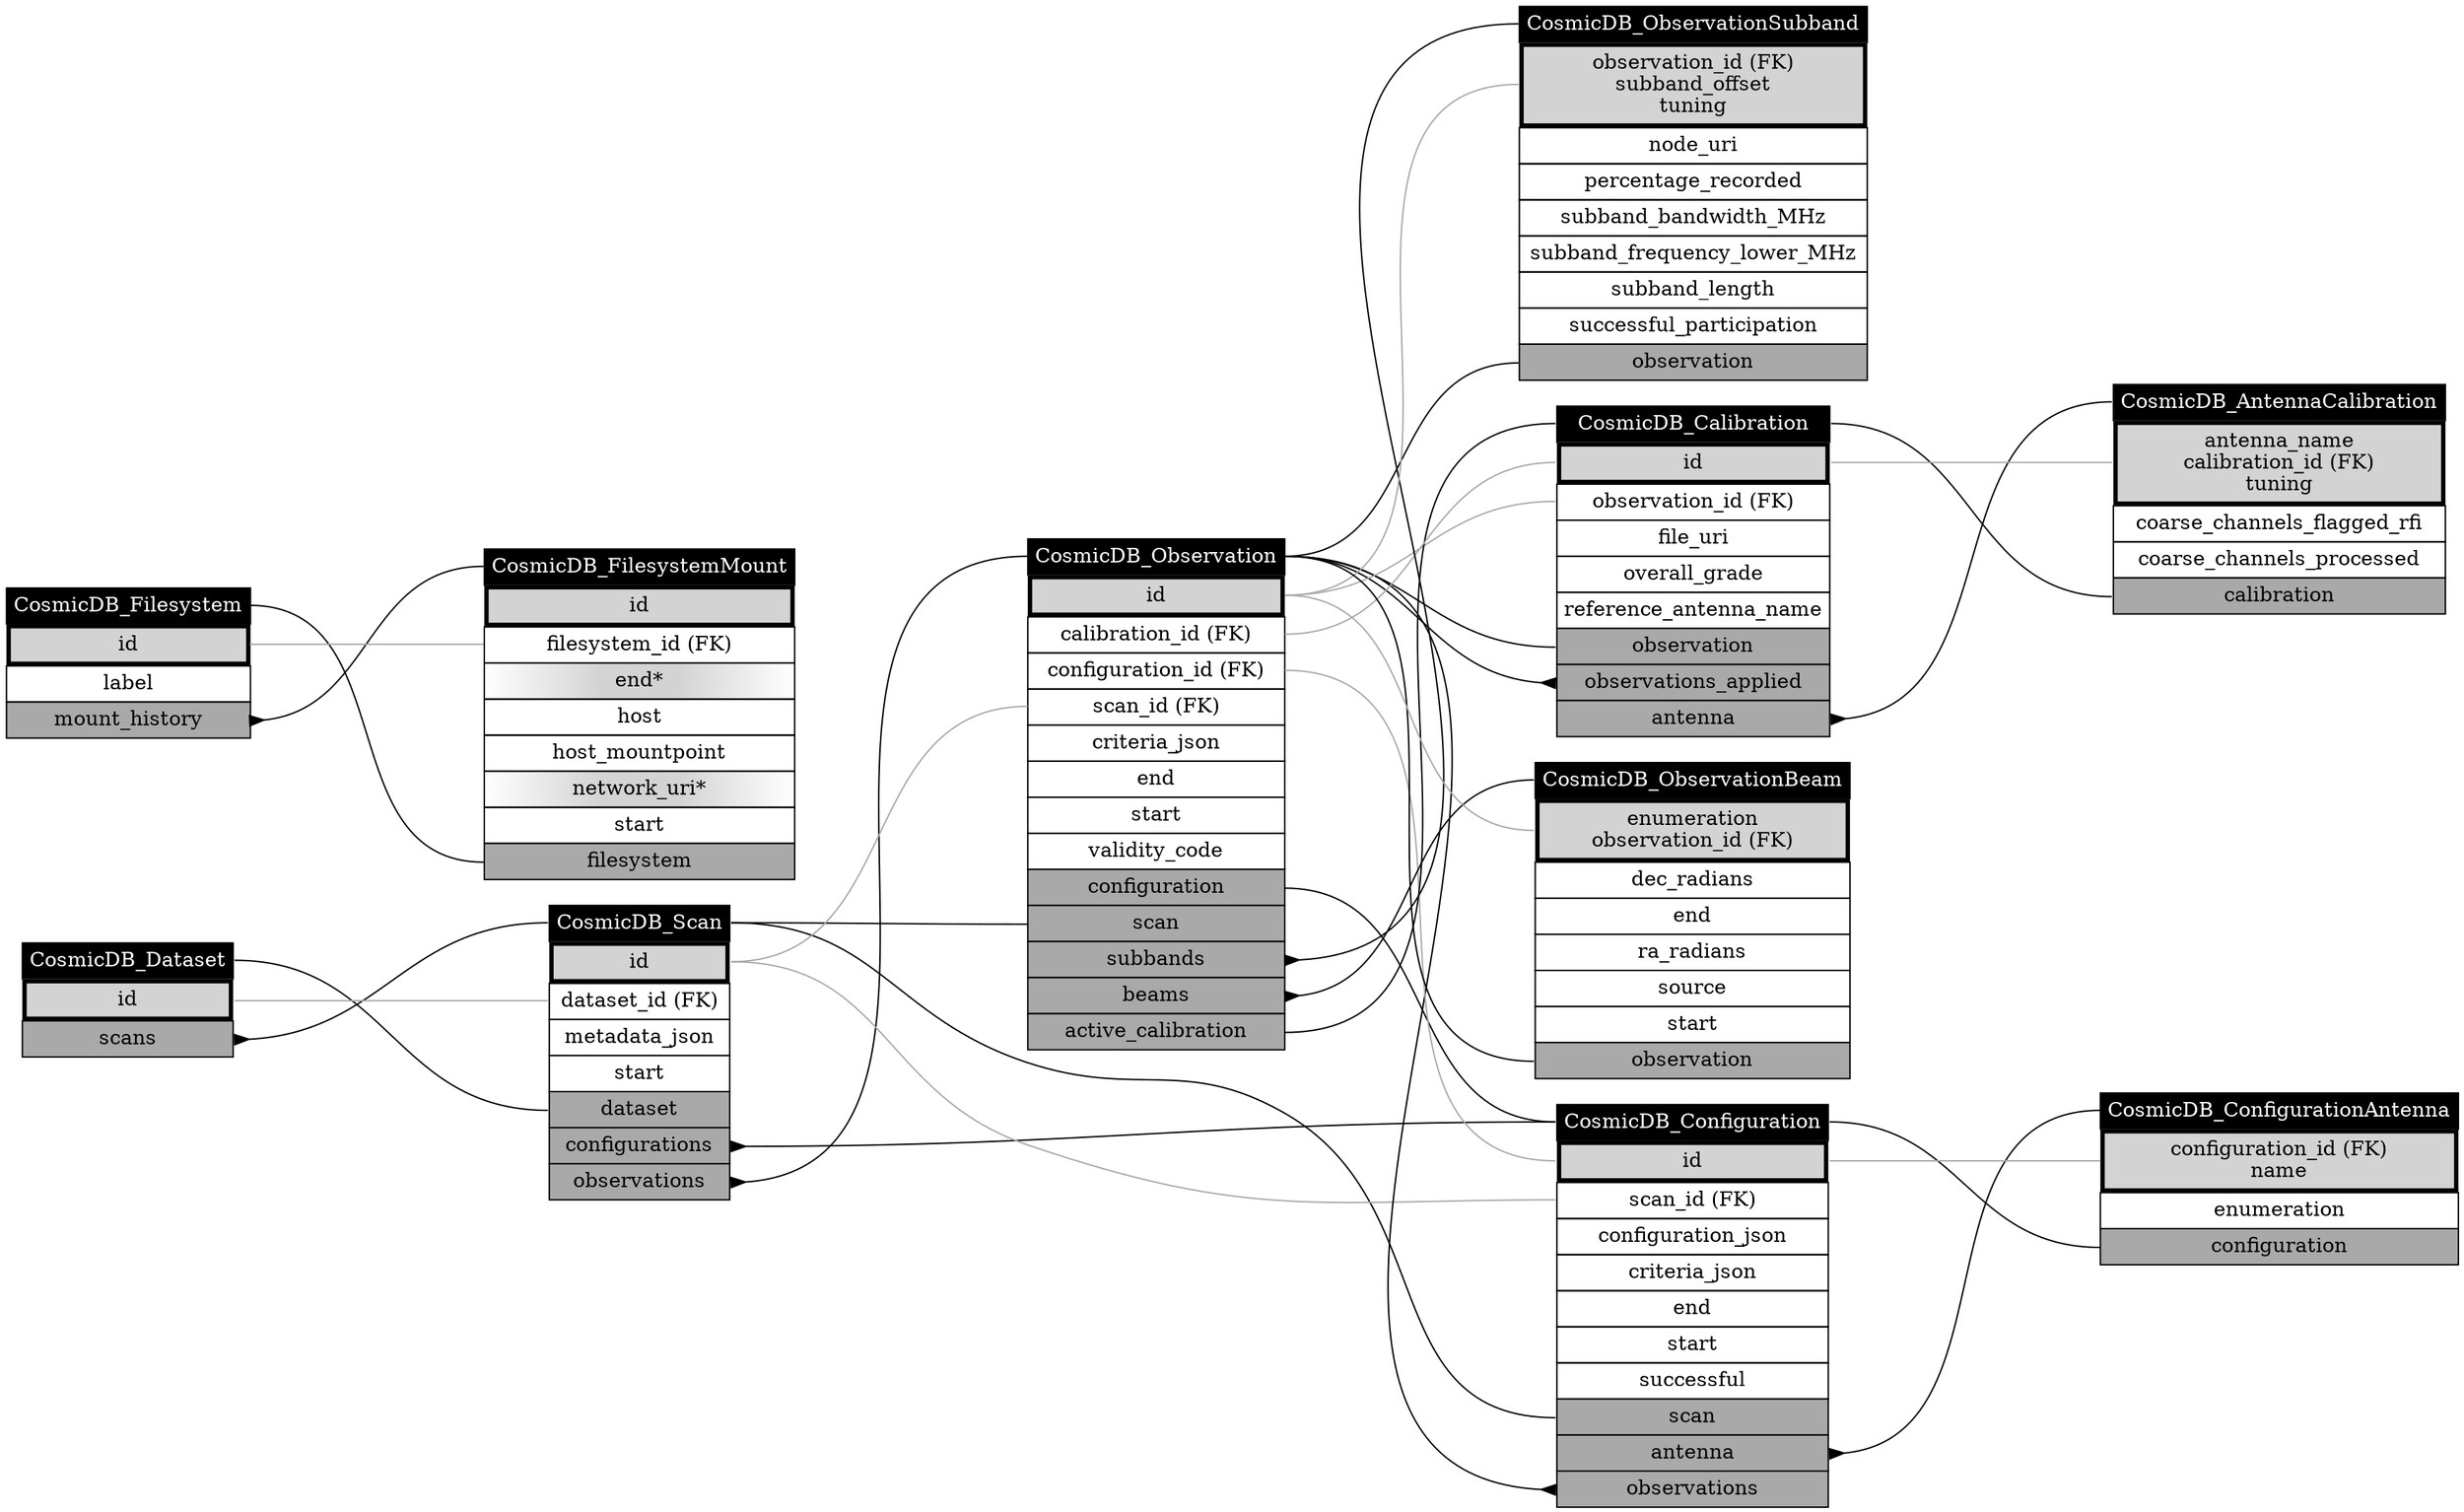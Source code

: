 digraph CosmicDB_Operation {
layout=dot;
rankdir=LR;
ranksep="2.25";
CosmicDB_Dataset [label=<<table border="0" cellborder="1" cellspacing="0" cellpadding="4">
	<tr><td bgcolor="black" port="class"><font color="white">CosmicDB_Dataset</font></td></tr>
	<tr><td port="pk" bgcolor="lightgrey" border="3">id</td></tr>
	<tr><td bgcolor="darkgrey" port="scans">scans</td></tr>
</table>>, shape=plain];
CosmicDB_Scan [label=<<table border="0" cellborder="1" cellspacing="0" cellpadding="4">
	<tr><td bgcolor="black" port="class"><font color="white">CosmicDB_Scan</font></td></tr>
	<tr><td port="pk" bgcolor="lightgrey" border="3">id</td></tr>
	<tr><td port="dataset_id">dataset_id (FK)</td></tr>
	<tr><td port="metadata_json">metadata_json</td></tr>
	<tr><td port="start">start</td></tr>
	<tr><td bgcolor="darkgrey" port="dataset">dataset</td></tr>
	<tr><td bgcolor="darkgrey" port="configurations">configurations</td></tr>
	<tr><td bgcolor="darkgrey" port="observations">observations</td></tr>
</table>>, shape=plain];
CosmicDB_Configuration [label=<<table border="0" cellborder="1" cellspacing="0" cellpadding="4">
	<tr><td bgcolor="black" port="class"><font color="white">CosmicDB_Configuration</font></td></tr>
	<tr><td port="pk" bgcolor="lightgrey" border="3">id</td></tr>
	<tr><td port="scan_id">scan_id (FK)</td></tr>
	<tr><td port="configuration_json">configuration_json</td></tr>
	<tr><td port="criteria_json">criteria_json</td></tr>
	<tr><td port="end">end</td></tr>
	<tr><td port="start">start</td></tr>
	<tr><td port="successful">successful</td></tr>
	<tr><td bgcolor="darkgrey" port="scan">scan</td></tr>
	<tr><td bgcolor="darkgrey" port="antenna">antenna</td></tr>
	<tr><td bgcolor="darkgrey" port="observations">observations</td></tr>
</table>>, shape=plain];
CosmicDB_ConfigurationAntenna [label=<<table border="0" cellborder="1" cellspacing="0" cellpadding="4">
	<tr><td bgcolor="black" port="class"><font color="white">CosmicDB_ConfigurationAntenna</font></td></tr>
	<tr><td port="pk" bgcolor="lightgrey" border="3">configuration_id (FK)<br/>name</td></tr>
	<tr><td port="enumeration">enumeration</td></tr>
	<tr><td bgcolor="darkgrey" port="configuration">configuration</td></tr>
</table>>, shape=plain];
CosmicDB_Calibration [label=<<table border="0" cellborder="1" cellspacing="0" cellpadding="4">
	<tr><td bgcolor="black" port="class"><font color="white">CosmicDB_Calibration</font></td></tr>
	<tr><td port="pk" bgcolor="lightgrey" border="3">id</td></tr>
	<tr><td port="observation_id">observation_id (FK)</td></tr>
	<tr><td port="file_uri">file_uri</td></tr>
	<tr><td port="overall_grade">overall_grade</td></tr>
	<tr><td port="reference_antenna_name">reference_antenna_name</td></tr>
	<tr><td bgcolor="darkgrey" port="observation">observation</td></tr>
	<tr><td bgcolor="darkgrey" port="observations_applied">observations_applied</td></tr>
	<tr><td bgcolor="darkgrey" port="antenna">antenna</td></tr>
</table>>, shape=plain];
CosmicDB_AntennaCalibration [label=<<table border="0" cellborder="1" cellspacing="0" cellpadding="4">
	<tr><td bgcolor="black" port="class"><font color="white">CosmicDB_AntennaCalibration</font></td></tr>
	<tr><td port="pk" bgcolor="lightgrey" border="3">antenna_name<br/>calibration_id (FK)<br/>tuning</td></tr>
	<tr><td port="coarse_channels_flagged_rfi">coarse_channels_flagged_rfi</td></tr>
	<tr><td port="coarse_channels_processed">coarse_channels_processed</td></tr>
	<tr><td bgcolor="darkgrey" port="calibration">calibration</td></tr>
</table>>, shape=plain];
CosmicDB_Observation [label=<<table border="0" cellborder="1" cellspacing="0" cellpadding="4">
	<tr><td bgcolor="black" port="class"><font color="white">CosmicDB_Observation</font></td></tr>
	<tr><td port="pk" bgcolor="lightgrey" border="3">id</td></tr>
	<tr><td port="calibration_id">calibration_id (FK)</td></tr>
	<tr><td port="configuration_id">configuration_id (FK)</td></tr>
	<tr><td port="scan_id">scan_id (FK)</td></tr>
	<tr><td port="criteria_json">criteria_json</td></tr>
	<tr><td port="end">end</td></tr>
	<tr><td port="start">start</td></tr>
	<tr><td port="validity_code">validity_code</td></tr>
	<tr><td bgcolor="darkgrey" port="configuration">configuration</td></tr>
	<tr><td bgcolor="darkgrey" port="scan">scan</td></tr>
	<tr><td bgcolor="darkgrey" port="subbands">subbands</td></tr>
	<tr><td bgcolor="darkgrey" port="beams">beams</td></tr>
	<tr><td bgcolor="darkgrey" port="active_calibration">active_calibration</td></tr>
</table>>, shape=plain];
CosmicDB_ObservationSubband [label=<<table border="0" cellborder="1" cellspacing="0" cellpadding="4">
	<tr><td bgcolor="black" port="class"><font color="white">CosmicDB_ObservationSubband</font></td></tr>
	<tr><td port="pk" bgcolor="lightgrey" border="3">observation_id (FK)<br/>subband_offset<br/>tuning</td></tr>
	<tr><td port="node_uri">node_uri</td></tr>
	<tr><td port="percentage_recorded">percentage_recorded</td></tr>
	<tr><td port="subband_bandwidth_MHz">subband_bandwidth_MHz</td></tr>
	<tr><td port="subband_frequency_lower_MHz">subband_frequency_lower_MHz</td></tr>
	<tr><td port="subband_length">subband_length</td></tr>
	<tr><td port="successful_participation">successful_participation</td></tr>
	<tr><td bgcolor="darkgrey" port="observation">observation</td></tr>
</table>>, shape=plain];
CosmicDB_ObservationBeam [label=<<table border="0" cellborder="1" cellspacing="0" cellpadding="4">
	<tr><td bgcolor="black" port="class"><font color="white">CosmicDB_ObservationBeam</font></td></tr>
	<tr><td port="pk" bgcolor="lightgrey" border="3">enumeration<br/>observation_id (FK)</td></tr>
	<tr><td port="dec_radians">dec_radians</td></tr>
	<tr><td port="end">end</td></tr>
	<tr><td port="ra_radians">ra_radians</td></tr>
	<tr><td port="source">source</td></tr>
	<tr><td port="start">start</td></tr>
	<tr><td bgcolor="darkgrey" port="observation">observation</td></tr>
</table>>, shape=plain];
CosmicDB_Filesystem [label=<<table border="0" cellborder="1" cellspacing="0" cellpadding="4">
	<tr><td bgcolor="black" port="class"><font color="white">CosmicDB_Filesystem</font></td></tr>
	<tr><td port="pk" bgcolor="lightgrey" border="3">id</td></tr>
	<tr><td port="label">label</td></tr>
	<tr><td bgcolor="darkgrey" port="mount_history">mount_history</td></tr>
</table>>, shape=plain];
CosmicDB_FilesystemMount [label=<<table border="0" cellborder="1" cellspacing="0" cellpadding="4">
	<tr><td bgcolor="black" port="class"><font color="white">CosmicDB_FilesystemMount</font></td></tr>
	<tr><td port="pk" bgcolor="lightgrey" border="3">id</td></tr>
	<tr><td port="filesystem_id">filesystem_id (FK)</td></tr>
	<tr><td port="end" bgcolor="lightgrey:white" style="radial">end*</td></tr>
	<tr><td port="host">host</td></tr>
	<tr><td port="host_mountpoint">host_mountpoint</td></tr>
	<tr><td port="network_uri" bgcolor="lightgrey:white" style="radial">network_uri*</td></tr>
	<tr><td port="start">start</td></tr>
	<tr><td bgcolor="darkgrey" port="filesystem">filesystem</td></tr>
</table>>, shape=plain];
CosmicDB_Dataset:scans -> CosmicDB_Scan:class  [arrowtail=inv, dir=back];
CosmicDB_Scan:dataset -> CosmicDB_Dataset:class  [arrowtail=none, dir=back];
CosmicDB_Scan:configurations -> CosmicDB_Configuration:class  [arrowtail=inv, dir=back];
CosmicDB_Scan:observations -> CosmicDB_Observation:class  [arrowtail=inv, dir=back];
CosmicDB_Configuration:scan -> CosmicDB_Scan:class  [arrowtail=none, dir=back];
CosmicDB_Configuration:antenna -> CosmicDB_ConfigurationAntenna:class  [arrowtail=inv, dir=back];
CosmicDB_Configuration:observations -> CosmicDB_Observation:class  [arrowtail=inv, dir=back];
CosmicDB_ConfigurationAntenna:configuration -> CosmicDB_Configuration:class  [arrowtail=none, dir=back];
CosmicDB_Calibration:observation -> CosmicDB_Observation:class  [arrowtail=none, dir=back];
CosmicDB_Calibration:observations_applied -> CosmicDB_Observation:class  [arrowtail=inv, dir=back];
CosmicDB_Calibration:antenna -> CosmicDB_AntennaCalibration:class  [arrowtail=inv, dir=back];
CosmicDB_AntennaCalibration:calibration -> CosmicDB_Calibration:class  [arrowtail=none, dir=back];
CosmicDB_Observation:configuration -> CosmicDB_Configuration:class  [arrowtail=none, dir=back];
CosmicDB_Observation:scan -> CosmicDB_Scan:class  [arrowtail=none, dir=back];
CosmicDB_Observation:subbands -> CosmicDB_ObservationSubband:class  [arrowtail=inv, dir=back];
CosmicDB_Observation:beams -> CosmicDB_ObservationBeam:class  [arrowtail=inv, dir=back];
CosmicDB_Observation:active_calibration -> CosmicDB_Calibration:class  [arrowtail=none, dir=back];
CosmicDB_ObservationSubband:observation -> CosmicDB_Observation:class  [arrowtail=none, dir=back];
CosmicDB_ObservationBeam:observation -> CosmicDB_Observation:class  [arrowtail=none, dir=back];
CosmicDB_Filesystem:mount_history -> CosmicDB_FilesystemMount:class  [arrowtail=inv, dir=back];
CosmicDB_FilesystemMount:filesystem -> CosmicDB_Filesystem:class  [arrowtail=none, dir=back];
CosmicDB_Scan:dataset_id -> CosmicDB_Dataset:pk  [arrowtail=none, color=darkgrey, dir=back];
CosmicDB_Configuration:scan_id -> CosmicDB_Scan:pk  [arrowtail=none, color=darkgrey, dir=back];
CosmicDB_ConfigurationAntenna:pk -> CosmicDB_Configuration:pk  [arrowtail=none, color=darkgrey, dir=back];
CosmicDB_Calibration:observation_id -> CosmicDB_Observation:pk  [arrowtail=none, color=darkgrey, dir=back];
CosmicDB_AntennaCalibration:pk -> CosmicDB_Calibration:pk  [arrowtail=none, color=darkgrey, dir=back];
CosmicDB_Observation:calibration_id -> CosmicDB_Calibration:pk  [arrowtail=none, color=darkgrey, dir=back];
CosmicDB_Observation:configuration_id -> CosmicDB_Configuration:pk  [arrowtail=none, color=darkgrey, dir=back];
CosmicDB_Observation:scan_id -> CosmicDB_Scan:pk  [arrowtail=none, color=darkgrey, dir=back];
CosmicDB_ObservationSubband:pk -> CosmicDB_Observation:pk  [arrowtail=none, color=darkgrey, dir=back];
CosmicDB_ObservationBeam:pk -> CosmicDB_Observation:pk  [arrowtail=none, color=darkgrey, dir=back];
CosmicDB_FilesystemMount:filesystem_id -> CosmicDB_Filesystem:pk  [arrowtail=none, color=darkgrey, dir=back];
}
